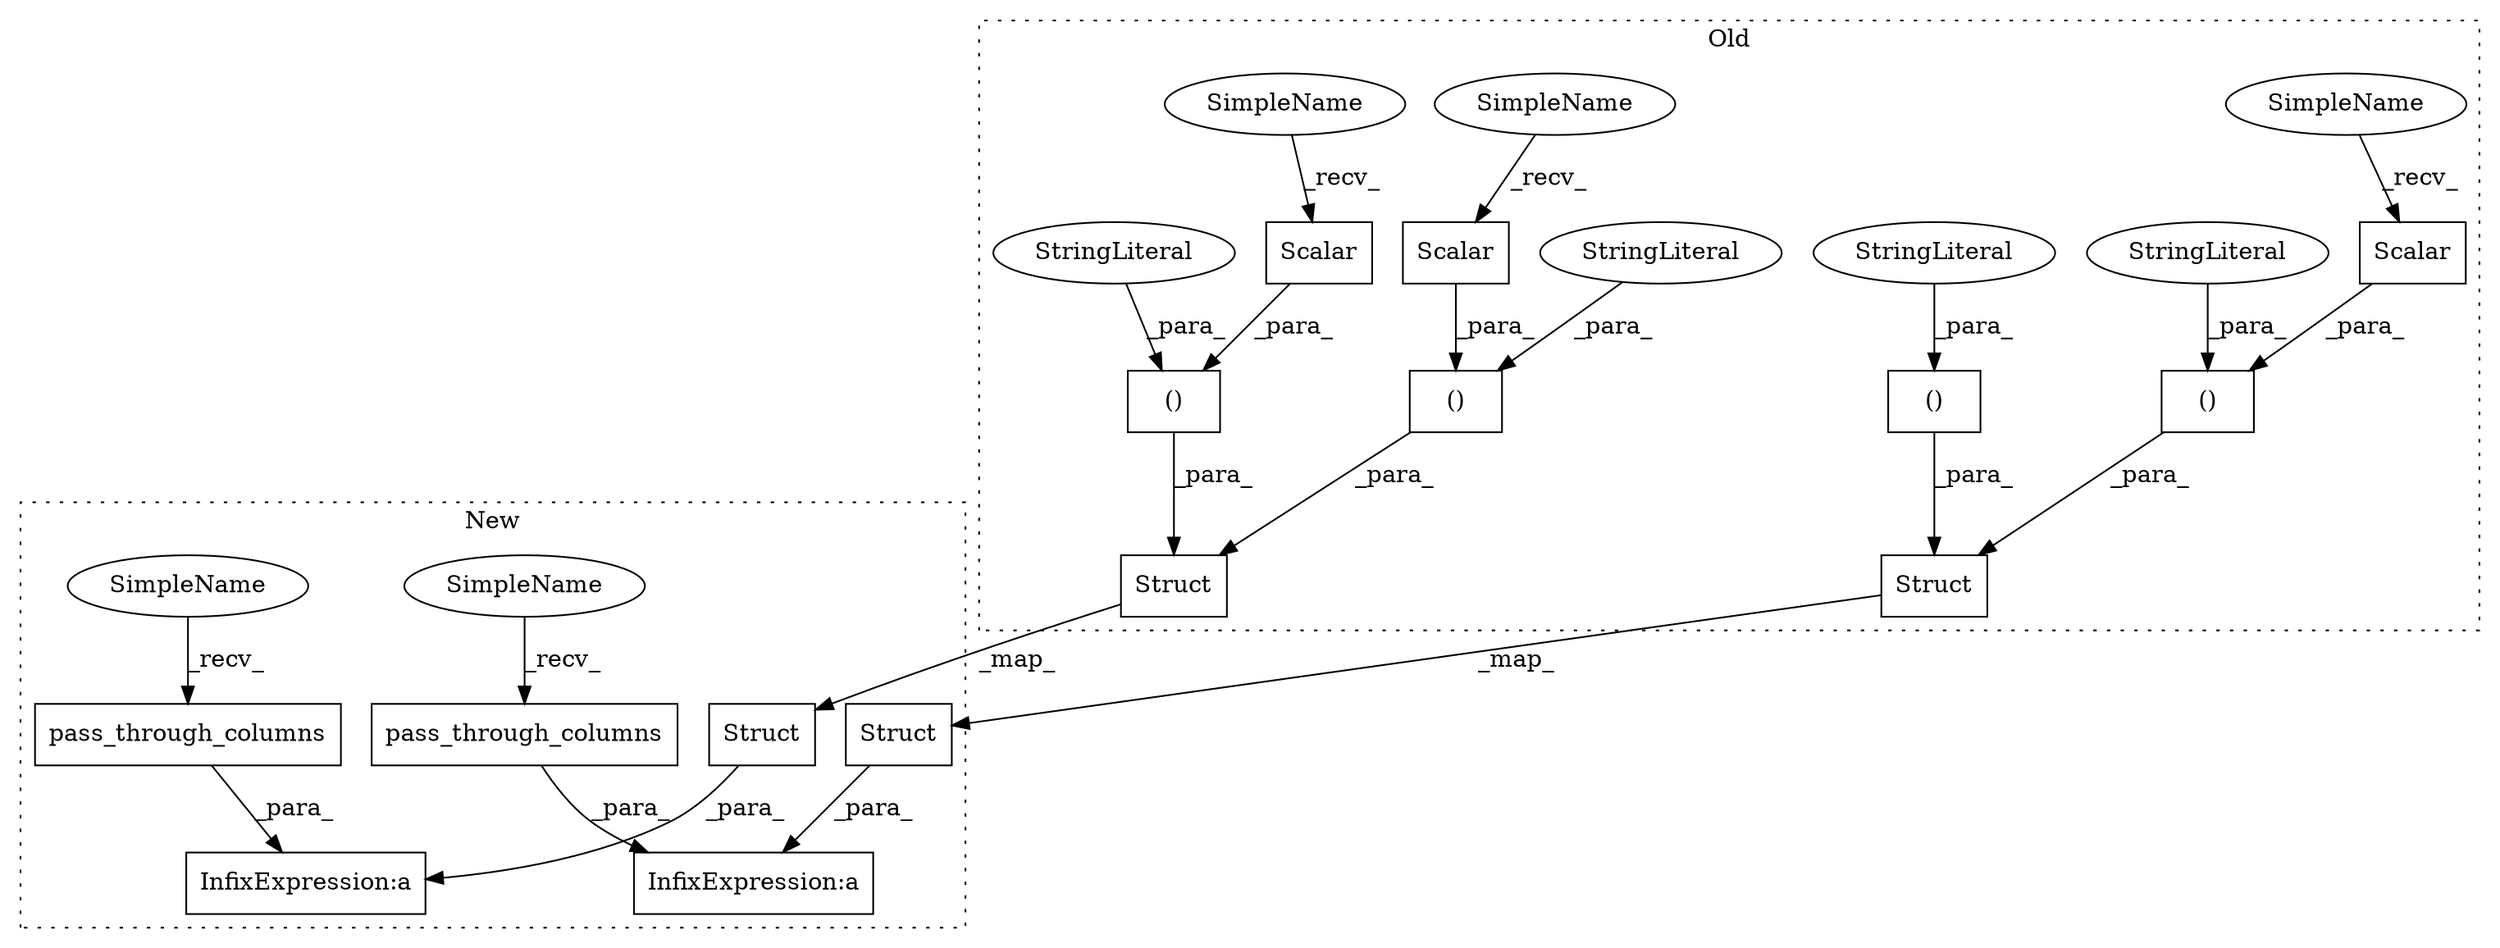 digraph G {
subgraph cluster0 {
1 [label="Scalar" a="32" s="54244" l="8" shape="box"];
3 [label="Scalar" a="32" s="53908" l="8" shape="box"];
5 [label="()" a="106" s="54213" l="39" shape="box"];
8 [label="Struct" a="32" s="53954,54373" l="12,2" shape="box"];
10 [label="()" a="106" s="53877" l="39" shape="box"];
11 [label="Struct" a="32" s="53477,53916" l="12,2" shape="box"];
13 [label="()" a="106" s="53681" l="42" shape="box"];
14 [label="StringLiteral" a="45" s="54213" l="11" shape="ellipse"];
15 [label="()" a="106" s="54164" l="42" shape="box"];
16 [label="StringLiteral" a="45" s="54164" l="14" shape="ellipse"];
17 [label="StringLiteral" a="45" s="53877" l="11" shape="ellipse"];
18 [label="StringLiteral" a="45" s="53681" l="14" shape="ellipse"];
19 [label="Scalar" a="32" s="54198" l="8" shape="box"];
22 [label="SimpleName" a="42" s="53901" l="6" shape="ellipse"];
23 [label="SimpleName" a="42" s="54237" l="6" shape="ellipse"];
24 [label="SimpleName" a="42" s="54191" l="6" shape="ellipse"];
label = "Old";
style="dotted";
}
subgraph cluster1 {
2 [label="pass_through_columns" a="32" s="53222" l="22" shape="box"];
4 [label="InfixExpression:a" a="27" s="53214" l="3" shape="box"];
6 [label="pass_through_columns" a="32" s="53616" l="22" shape="box"];
7 [label="InfixExpression:a" a="27" s="53608" l="3" shape="box"];
9 [label="Struct" a="32" s="53282,53606" l="12,2" shape="box"];
12 [label="Struct" a="32" s="52868,53212" l="12,2" shape="box"];
20 [label="SimpleName" a="42" s="53611" l="4" shape="ellipse"];
21 [label="SimpleName" a="42" s="53217" l="4" shape="ellipse"];
label = "New";
style="dotted";
}
1 -> 5 [label="_para_"];
2 -> 4 [label="_para_"];
3 -> 10 [label="_para_"];
5 -> 8 [label="_para_"];
6 -> 7 [label="_para_"];
8 -> 9 [label="_map_"];
9 -> 7 [label="_para_"];
10 -> 11 [label="_para_"];
11 -> 12 [label="_map_"];
12 -> 4 [label="_para_"];
13 -> 11 [label="_para_"];
14 -> 5 [label="_para_"];
15 -> 8 [label="_para_"];
16 -> 15 [label="_para_"];
17 -> 10 [label="_para_"];
18 -> 13 [label="_para_"];
19 -> 15 [label="_para_"];
20 -> 6 [label="_recv_"];
21 -> 2 [label="_recv_"];
22 -> 3 [label="_recv_"];
23 -> 1 [label="_recv_"];
24 -> 19 [label="_recv_"];
}